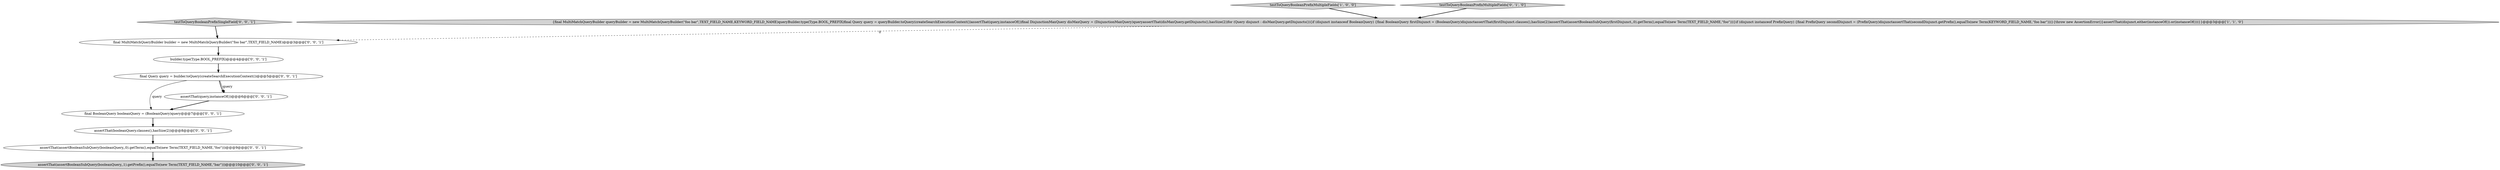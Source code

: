 digraph {
10 [style = filled, label = "assertThat(assertBooleanSubQuery(booleanQuery,,0).getTerm(),equalTo(new Term(TEXT_FIELD_NAME,\"foo\")))@@@9@@@['0', '0', '1']", fillcolor = white, shape = ellipse image = "AAA0AAABBB3BBB"];
8 [style = filled, label = "final MultiMatchQueryBuilder builder = new MultiMatchQueryBuilder(\"foo bar\",TEXT_FIELD_NAME)@@@3@@@['0', '0', '1']", fillcolor = white, shape = ellipse image = "AAA0AAABBB3BBB"];
9 [style = filled, label = "final BooleanQuery booleanQuery = (BooleanQuery)query@@@7@@@['0', '0', '1']", fillcolor = white, shape = ellipse image = "AAA0AAABBB3BBB"];
0 [style = filled, label = "testToQueryBooleanPrefixMultipleFields['1', '0', '0']", fillcolor = lightgray, shape = diamond image = "AAA0AAABBB1BBB"];
3 [style = filled, label = "assertThat(booleanQuery.clauses(),hasSize(2))@@@8@@@['0', '0', '1']", fillcolor = white, shape = ellipse image = "AAA0AAABBB3BBB"];
4 [style = filled, label = "assertThat(query,instanceOf())@@@6@@@['0', '0', '1']", fillcolor = white, shape = ellipse image = "AAA0AAABBB3BBB"];
6 [style = filled, label = "builder.type(Type.BOOL_PREFIX)@@@4@@@['0', '0', '1']", fillcolor = white, shape = ellipse image = "AAA0AAABBB3BBB"];
11 [style = filled, label = "assertThat(assertBooleanSubQuery(booleanQuery,,1).getPrefix(),equalTo(new Term(TEXT_FIELD_NAME,\"bar\")))@@@10@@@['0', '0', '1']", fillcolor = lightgray, shape = ellipse image = "AAA0AAABBB3BBB"];
5 [style = filled, label = "testToQueryBooleanPrefixSingleField['0', '0', '1']", fillcolor = lightgray, shape = diamond image = "AAA0AAABBB3BBB"];
7 [style = filled, label = "final Query query = builder.toQuery(createSearchExecutionContext())@@@5@@@['0', '0', '1']", fillcolor = white, shape = ellipse image = "AAA0AAABBB3BBB"];
2 [style = filled, label = "testToQueryBooleanPrefixMultipleFields['0', '1', '0']", fillcolor = lightgray, shape = diamond image = "AAA0AAABBB2BBB"];
1 [style = filled, label = "{final MultiMatchQueryBuilder queryBuilder = new MultiMatchQueryBuilder(\"foo bar\",TEXT_FIELD_NAME,KEYWORD_FIELD_NAME)queryBuilder.type(Type.BOOL_PREFIX)final Query query = queryBuilder.toQuery(createSearchExecutionContext())assertThat(query,instanceOf())final DisjunctionMaxQuery disMaxQuery = (DisjunctionMaxQuery)queryassertThat(disMaxQuery.getDisjuncts(),hasSize(2))for (Query disjunct : disMaxQuery.getDisjuncts()){if (disjunct instanceof BooleanQuery) {final BooleanQuery firstDisjunct = (BooleanQuery)disjunctassertThat(firstDisjunct.clauses(),hasSize(2))assertThat(assertBooleanSubQuery(firstDisjunct,,0).getTerm(),equalTo(new Term(TEXT_FIELD_NAME,\"foo\")))}if (disjunct instanceof PrefixQuery) {final PrefixQuery secondDisjunct = (PrefixQuery)disjunctassertThat(secondDisjunct.getPrefix(),equalTo(new Term(KEYWORD_FIELD_NAME,\"foo bar\")))}{throw new AssertionError()}assertThat(disjunct,either(instanceOf()).or(instanceOf()))}}@@@3@@@['1', '1', '0']", fillcolor = lightgray, shape = ellipse image = "AAA0AAABBB1BBB"];
9->3 [style = bold, label=""];
3->10 [style = bold, label=""];
6->7 [style = bold, label=""];
7->9 [style = solid, label="query"];
10->11 [style = bold, label=""];
5->8 [style = bold, label=""];
7->4 [style = bold, label=""];
8->6 [style = bold, label=""];
1->8 [style = dashed, label="0"];
4->9 [style = bold, label=""];
2->1 [style = bold, label=""];
7->4 [style = solid, label="query"];
0->1 [style = bold, label=""];
}
